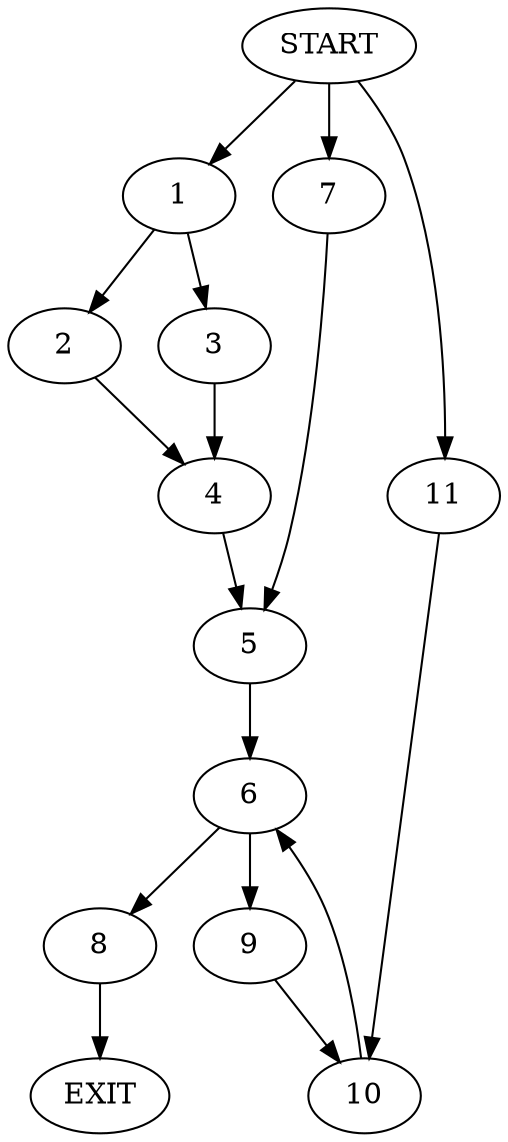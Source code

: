 digraph {
0 [label="START"]
12 [label="EXIT"]
0 -> 1
1 -> 2
1 -> 3
3 -> 4
2 -> 4
4 -> 5
5 -> 6
0 -> 7
7 -> 5
6 -> 8
6 -> 9
9 -> 10
8 -> 12
10 -> 6
0 -> 11
11 -> 10
}
